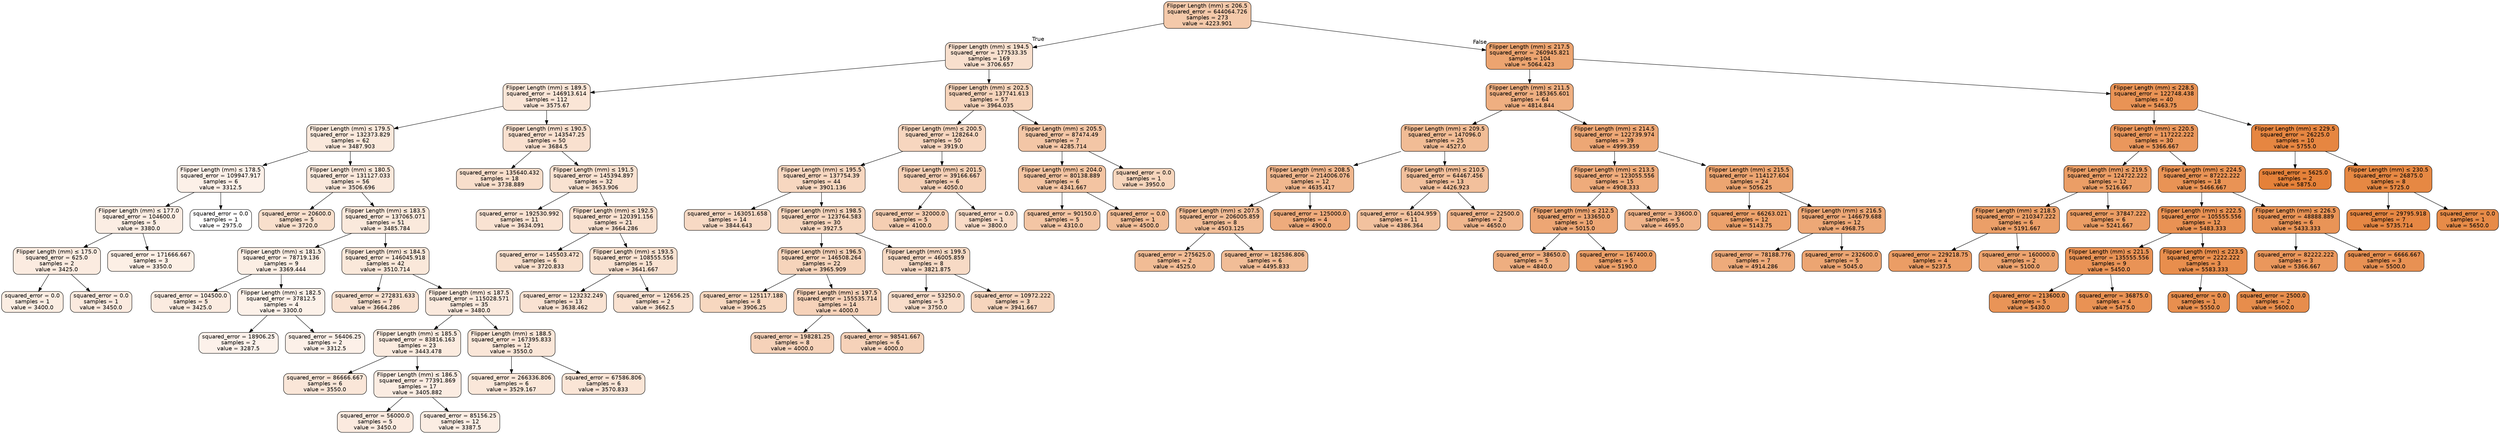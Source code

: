 digraph Tree {
node [shape=box, style="filled, rounded", color="black", fontname="helvetica"] ;
edge [fontname="helvetica"] ;
0 [label=<Flipper Length (mm) &le; 206.5<br/>squared_error = 644064.726<br/>samples = 273<br/>value = 4223.901>, fillcolor="#f4c9aa"] ;
1 [label=<Flipper Length (mm) &le; 194.5<br/>squared_error = 177533.35<br/>samples = 169<br/>value = 3706.657>, fillcolor="#f8dfcd"] ;
0 -> 1 [labeldistance=2.5, labelangle=45, headlabel="True"] ;
2 [label=<Flipper Length (mm) &le; 189.5<br/>squared_error = 146913.614<br/>samples = 112<br/>value = 3575.67>, fillcolor="#fae5d6"] ;
1 -> 2 ;
3 [label=<Flipper Length (mm) &le; 179.5<br/>squared_error = 132373.829<br/>samples = 62<br/>value = 3487.903>, fillcolor="#fae9dc"] ;
2 -> 3 ;
4 [label=<Flipper Length (mm) &le; 178.5<br/>squared_error = 109947.917<br/>samples = 6<br/>value = 3312.5>, fillcolor="#fcf0e8"] ;
3 -> 4 ;
5 [label=<Flipper Length (mm) &le; 177.0<br/>squared_error = 104600.0<br/>samples = 5<br/>value = 3380.0>, fillcolor="#fbede3"] ;
4 -> 5 ;
6 [label=<Flipper Length (mm) &le; 175.0<br/>squared_error = 625.0<br/>samples = 2<br/>value = 3425.0>, fillcolor="#fbebe0"] ;
5 -> 6 ;
7 [label=<squared_error = 0.0<br/>samples = 1<br/>value = 3400.0>, fillcolor="#fbede2"] ;
6 -> 7 ;
8 [label=<squared_error = 0.0<br/>samples = 1<br/>value = 3450.0>, fillcolor="#fbeadf"] ;
6 -> 8 ;
9 [label=<squared_error = 171666.667<br/>samples = 3<br/>value = 3350.0>, fillcolor="#fcefe5"] ;
5 -> 9 ;
10 [label=<squared_error = 0.0<br/>samples = 1<br/>value = 2975.0>, fillcolor="#ffffff"] ;
4 -> 10 ;
11 [label=<Flipper Length (mm) &le; 180.5<br/>squared_error = 131127.033<br/>samples = 56<br/>value = 3506.696>, fillcolor="#fae8db"] ;
3 -> 11 ;
12 [label=<squared_error = 20600.0<br/>samples = 5<br/>value = 3720.0>, fillcolor="#f8dfcc"] ;
11 -> 12 ;
13 [label=<Flipper Length (mm) &le; 183.5<br/>squared_error = 137065.071<br/>samples = 51<br/>value = 3485.784>, fillcolor="#fae9dc"] ;
11 -> 13 ;
14 [label=<Flipper Length (mm) &le; 181.5<br/>squared_error = 78719.136<br/>samples = 9<br/>value = 3369.444>, fillcolor="#fbeee4"] ;
13 -> 14 ;
15 [label=<squared_error = 104500.0<br/>samples = 5<br/>value = 3425.0>, fillcolor="#fbebe0"] ;
14 -> 15 ;
16 [label=<Flipper Length (mm) &le; 182.5<br/>squared_error = 37812.5<br/>samples = 4<br/>value = 3300.0>, fillcolor="#fcf1e9"] ;
14 -> 16 ;
17 [label=<squared_error = 18906.25<br/>samples = 2<br/>value = 3287.5>, fillcolor="#fcf1ea"] ;
16 -> 17 ;
18 [label=<squared_error = 56406.25<br/>samples = 2<br/>value = 3312.5>, fillcolor="#fcf0e8"] ;
16 -> 18 ;
19 [label=<Flipper Length (mm) &le; 184.5<br/>squared_error = 146045.918<br/>samples = 42<br/>value = 3510.714>, fillcolor="#fae8da"] ;
13 -> 19 ;
20 [label=<squared_error = 272831.633<br/>samples = 7<br/>value = 3664.286>, fillcolor="#f9e1d0"] ;
19 -> 20 ;
21 [label=<Flipper Length (mm) &le; 187.5<br/>squared_error = 115028.571<br/>samples = 35<br/>value = 3480.0>, fillcolor="#fae9dd"] ;
19 -> 21 ;
22 [label=<Flipper Length (mm) &le; 185.5<br/>squared_error = 83816.163<br/>samples = 23<br/>value = 3443.478>, fillcolor="#fbebdf"] ;
21 -> 22 ;
23 [label=<squared_error = 86666.667<br/>samples = 6<br/>value = 3550.0>, fillcolor="#fae6d8"] ;
22 -> 23 ;
24 [label=<Flipper Length (mm) &le; 186.5<br/>squared_error = 77391.869<br/>samples = 17<br/>value = 3405.882>, fillcolor="#fbece2"] ;
22 -> 24 ;
25 [label=<squared_error = 56000.0<br/>samples = 5<br/>value = 3450.0>, fillcolor="#fbeadf"] ;
24 -> 25 ;
26 [label=<squared_error = 85156.25<br/>samples = 12<br/>value = 3387.5>, fillcolor="#fbede3"] ;
24 -> 26 ;
27 [label=<Flipper Length (mm) &le; 188.5<br/>squared_error = 167395.833<br/>samples = 12<br/>value = 3550.0>, fillcolor="#fae6d8"] ;
21 -> 27 ;
28 [label=<squared_error = 266336.806<br/>samples = 6<br/>value = 3529.167>, fillcolor="#fae7d9"] ;
27 -> 28 ;
29 [label=<squared_error = 67586.806<br/>samples = 6<br/>value = 3570.833>, fillcolor="#fae5d6"] ;
27 -> 29 ;
30 [label=<Flipper Length (mm) &le; 190.5<br/>squared_error = 143547.25<br/>samples = 50<br/>value = 3684.5>, fillcolor="#f9e0cf"] ;
2 -> 30 ;
31 [label=<squared_error = 135640.432<br/>samples = 18<br/>value = 3738.889>, fillcolor="#f8decb"] ;
30 -> 31 ;
32 [label=<Flipper Length (mm) &le; 191.5<br/>squared_error = 145394.897<br/>samples = 32<br/>value = 3653.906>, fillcolor="#f9e2d1"] ;
30 -> 32 ;
33 [label=<squared_error = 192530.992<br/>samples = 11<br/>value = 3634.091>, fillcolor="#f9e2d2"] ;
32 -> 33 ;
34 [label=<Flipper Length (mm) &le; 192.5<br/>squared_error = 120391.156<br/>samples = 21<br/>value = 3664.286>, fillcolor="#f9e1d0"] ;
32 -> 34 ;
35 [label=<squared_error = 145503.472<br/>samples = 6<br/>value = 3720.833>, fillcolor="#f8dfcc"] ;
34 -> 35 ;
36 [label=<Flipper Length (mm) &le; 193.5<br/>squared_error = 108555.556<br/>samples = 15<br/>value = 3641.667>, fillcolor="#f9e2d1"] ;
34 -> 36 ;
37 [label=<squared_error = 123232.249<br/>samples = 13<br/>value = 3638.462>, fillcolor="#f9e2d2"] ;
36 -> 37 ;
38 [label=<squared_error = 12656.25<br/>samples = 2<br/>value = 3662.5>, fillcolor="#f9e1d0"] ;
36 -> 38 ;
39 [label=<Flipper Length (mm) &le; 202.5<br/>squared_error = 137741.613<br/>samples = 57<br/>value = 3964.035>, fillcolor="#f6d4bb"] ;
1 -> 39 ;
40 [label=<Flipper Length (mm) &le; 200.5<br/>squared_error = 128264.0<br/>samples = 50<br/>value = 3919.0>, fillcolor="#f7d6bf"] ;
39 -> 40 ;
41 [label=<Flipper Length (mm) &le; 195.5<br/>squared_error = 137754.39<br/>samples = 44<br/>value = 3901.136>, fillcolor="#f7d7c0"] ;
40 -> 41 ;
42 [label=<squared_error = 163051.658<br/>samples = 14<br/>value = 3844.643>, fillcolor="#f7d9c4"] ;
41 -> 42 ;
43 [label=<Flipper Length (mm) &le; 198.5<br/>squared_error = 123764.583<br/>samples = 30<br/>value = 3927.5>, fillcolor="#f6d6be"] ;
41 -> 43 ;
44 [label=<Flipper Length (mm) &le; 196.5<br/>squared_error = 146508.264<br/>samples = 22<br/>value = 3965.909>, fillcolor="#f6d4bb"] ;
43 -> 44 ;
45 [label=<squared_error = 125117.188<br/>samples = 8<br/>value = 3906.25>, fillcolor="#f7d7bf"] ;
44 -> 45 ;
46 [label=<Flipper Length (mm) &le; 197.5<br/>squared_error = 155535.714<br/>samples = 14<br/>value = 4000.0>, fillcolor="#f6d2b9"] ;
44 -> 46 ;
47 [label=<squared_error = 198281.25<br/>samples = 8<br/>value = 4000.0>, fillcolor="#f6d2b9"] ;
46 -> 47 ;
48 [label=<squared_error = 98541.667<br/>samples = 6<br/>value = 4000.0>, fillcolor="#f6d2b9"] ;
46 -> 48 ;
49 [label=<Flipper Length (mm) &le; 199.5<br/>squared_error = 46005.859<br/>samples = 8<br/>value = 3821.875>, fillcolor="#f7dac5"] ;
43 -> 49 ;
50 [label=<squared_error = 53250.0<br/>samples = 5<br/>value = 3750.0>, fillcolor="#f8ddca"] ;
49 -> 50 ;
51 [label=<squared_error = 10972.222<br/>samples = 3<br/>value = 3941.667>, fillcolor="#f6d5bd"] ;
49 -> 51 ;
52 [label=<Flipper Length (mm) &le; 201.5<br/>squared_error = 39166.667<br/>samples = 6<br/>value = 4050.0>, fillcolor="#f5d0b6"] ;
40 -> 52 ;
53 [label=<squared_error = 32000.0<br/>samples = 5<br/>value = 4100.0>, fillcolor="#f5ceb2"] ;
52 -> 53 ;
54 [label=<squared_error = 0.0<br/>samples = 1<br/>value = 3800.0>, fillcolor="#f8dbc7"] ;
52 -> 54 ;
55 [label=<Flipper Length (mm) &le; 205.5<br/>squared_error = 87474.49<br/>samples = 7<br/>value = 4285.714>, fillcolor="#f3c6a6"] ;
39 -> 55 ;
56 [label=<Flipper Length (mm) &le; 204.0<br/>squared_error = 80138.889<br/>samples = 6<br/>value = 4341.667>, fillcolor="#f3c4a2"] ;
55 -> 56 ;
57 [label=<squared_error = 90150.0<br/>samples = 5<br/>value = 4310.0>, fillcolor="#f3c5a4"] ;
56 -> 57 ;
58 [label=<squared_error = 0.0<br/>samples = 1<br/>value = 4500.0>, fillcolor="#f1bd97"] ;
56 -> 58 ;
59 [label=<squared_error = 0.0<br/>samples = 1<br/>value = 3950.0>, fillcolor="#f6d5bc"] ;
55 -> 59 ;
60 [label=<Flipper Length (mm) &le; 217.5<br/>squared_error = 260945.821<br/>samples = 104<br/>value = 5064.423>, fillcolor="#eca470"] ;
0 -> 60 [labeldistance=2.5, labelangle=-45, headlabel="False"] ;
61 [label=<Flipper Length (mm) &le; 211.5<br/>squared_error = 185365.601<br/>samples = 64<br/>value = 4814.844>, fillcolor="#efaf81"] ;
60 -> 61 ;
62 [label=<Flipper Length (mm) &le; 209.5<br/>squared_error = 147096.0<br/>samples = 25<br/>value = 4527.0>, fillcolor="#f1bc95"] ;
61 -> 62 ;
63 [label=<Flipper Length (mm) &le; 208.5<br/>squared_error = 214006.076<br/>samples = 12<br/>value = 4635.417>, fillcolor="#f0b78e"] ;
62 -> 63 ;
64 [label=<Flipper Length (mm) &le; 207.5<br/>squared_error = 206005.859<br/>samples = 8<br/>value = 4503.125>, fillcolor="#f1bd97"] ;
63 -> 64 ;
65 [label=<squared_error = 275625.0<br/>samples = 2<br/>value = 4525.0>, fillcolor="#f1bc95"] ;
64 -> 65 ;
66 [label=<squared_error = 182586.806<br/>samples = 6<br/>value = 4495.833>, fillcolor="#f1bd97"] ;
64 -> 66 ;
67 [label=<squared_error = 125000.0<br/>samples = 4<br/>value = 4900.0>, fillcolor="#eeab7c"] ;
63 -> 67 ;
68 [label=<Flipper Length (mm) &le; 210.5<br/>squared_error = 64467.456<br/>samples = 13<br/>value = 4426.923>, fillcolor="#f2c09c"] ;
62 -> 68 ;
69 [label=<squared_error = 61404.959<br/>samples = 11<br/>value = 4386.364>, fillcolor="#f2c29f"] ;
68 -> 69 ;
70 [label=<squared_error = 22500.0<br/>samples = 2<br/>value = 4650.0>, fillcolor="#f0b68d"] ;
68 -> 70 ;
71 [label=<Flipper Length (mm) &le; 214.5<br/>squared_error = 122739.974<br/>samples = 39<br/>value = 4999.359>, fillcolor="#eda775"] ;
61 -> 71 ;
72 [label=<Flipper Length (mm) &le; 213.5<br/>squared_error = 123055.556<br/>samples = 15<br/>value = 4908.333>, fillcolor="#eeab7b"] ;
71 -> 72 ;
73 [label=<Flipper Length (mm) &le; 212.5<br/>squared_error = 133650.0<br/>samples = 10<br/>value = 5015.0>, fillcolor="#eda674"] ;
72 -> 73 ;
74 [label=<squared_error = 38650.0<br/>samples = 5<br/>value = 4840.0>, fillcolor="#eeae80"] ;
73 -> 74 ;
75 [label=<squared_error = 167400.0<br/>samples = 5<br/>value = 5190.0>, fillcolor="#eb9f68"] ;
73 -> 75 ;
76 [label=<squared_error = 33600.0<br/>samples = 5<br/>value = 4695.0>, fillcolor="#f0b48a"] ;
72 -> 76 ;
77 [label=<Flipper Length (mm) &le; 215.5<br/>squared_error = 114127.604<br/>samples = 24<br/>value = 5056.25>, fillcolor="#eca571"] ;
71 -> 77 ;
78 [label=<squared_error = 66263.021<br/>samples = 12<br/>value = 5143.75>, fillcolor="#eca16b"] ;
77 -> 78 ;
79 [label=<Flipper Length (mm) &le; 216.5<br/>squared_error = 146679.688<br/>samples = 12<br/>value = 4968.75>, fillcolor="#eda877"] ;
77 -> 79 ;
80 [label=<squared_error = 78188.776<br/>samples = 7<br/>value = 4914.286>, fillcolor="#eeab7b"] ;
79 -> 80 ;
81 [label=<squared_error = 232600.0<br/>samples = 5<br/>value = 5045.0>, fillcolor="#eca572"] ;
79 -> 81 ;
82 [label=<Flipper Length (mm) &le; 228.5<br/>squared_error = 122748.438<br/>samples = 40<br/>value = 5463.75>, fillcolor="#e99355"] ;
60 -> 82 ;
83 [label=<Flipper Length (mm) &le; 220.5<br/>squared_error = 117222.222<br/>samples = 30<br/>value = 5366.667>, fillcolor="#ea975c"] ;
82 -> 83 ;
84 [label=<Flipper Length (mm) &le; 219.5<br/>squared_error = 124722.222<br/>samples = 12<br/>value = 5216.667>, fillcolor="#eb9e66"] ;
83 -> 84 ;
85 [label=<Flipper Length (mm) &le; 218.5<br/>squared_error = 210347.222<br/>samples = 6<br/>value = 5191.667>, fillcolor="#eb9f68"] ;
84 -> 85 ;
86 [label=<squared_error = 229218.75<br/>samples = 4<br/>value = 5237.5>, fillcolor="#eb9d65"] ;
85 -> 86 ;
87 [label=<squared_error = 160000.0<br/>samples = 2<br/>value = 5100.0>, fillcolor="#eca36e"] ;
85 -> 87 ;
88 [label=<squared_error = 37847.222<br/>samples = 6<br/>value = 5241.667>, fillcolor="#eb9d64"] ;
84 -> 88 ;
89 [label=<Flipper Length (mm) &le; 224.5<br/>squared_error = 87222.222<br/>samples = 18<br/>value = 5466.667>, fillcolor="#e99355"] ;
83 -> 89 ;
90 [label=<Flipper Length (mm) &le; 222.5<br/>squared_error = 105555.556<br/>samples = 12<br/>value = 5483.333>, fillcolor="#e99254"] ;
89 -> 90 ;
91 [label=<Flipper Length (mm) &le; 221.5<br/>squared_error = 135555.556<br/>samples = 9<br/>value = 5450.0>, fillcolor="#e99356"] ;
90 -> 91 ;
92 [label=<squared_error = 213600.0<br/>samples = 5<br/>value = 5430.0>, fillcolor="#e99457"] ;
91 -> 92 ;
93 [label=<squared_error = 36875.0<br/>samples = 4<br/>value = 5475.0>, fillcolor="#e99254"] ;
91 -> 93 ;
94 [label=<Flipper Length (mm) &le; 223.5<br/>squared_error = 2222.222<br/>samples = 3<br/>value = 5583.333>, fillcolor="#e88e4d"] ;
90 -> 94 ;
95 [label=<squared_error = 0.0<br/>samples = 1<br/>value = 5550.0>, fillcolor="#e88f4f"] ;
94 -> 95 ;
96 [label=<squared_error = 2500.0<br/>samples = 2<br/>value = 5600.0>, fillcolor="#e78d4c"] ;
94 -> 96 ;
97 [label=<Flipper Length (mm) &le; 226.5<br/>squared_error = 48888.889<br/>samples = 6<br/>value = 5433.333>, fillcolor="#e99457"] ;
89 -> 97 ;
98 [label=<squared_error = 82222.222<br/>samples = 3<br/>value = 5366.667>, fillcolor="#ea975c"] ;
97 -> 98 ;
99 [label=<squared_error = 6666.667<br/>samples = 3<br/>value = 5500.0>, fillcolor="#e89153"] ;
97 -> 99 ;
100 [label=<Flipper Length (mm) &le; 229.5<br/>squared_error = 26225.0<br/>samples = 10<br/>value = 5755.0>, fillcolor="#e68641"] ;
82 -> 100 ;
101 [label=<squared_error = 5625.0<br/>samples = 2<br/>value = 5875.0>, fillcolor="#e58139"] ;
100 -> 101 ;
102 [label=<Flipper Length (mm) &le; 230.5<br/>squared_error = 26875.0<br/>samples = 8<br/>value = 5725.0>, fillcolor="#e68843"] ;
100 -> 102 ;
103 [label=<squared_error = 29795.918<br/>samples = 7<br/>value = 5735.714>, fillcolor="#e68743"] ;
102 -> 103 ;
104 [label=<squared_error = 0.0<br/>samples = 1<br/>value = 5650.0>, fillcolor="#e78b48"] ;
102 -> 104 ;
}
